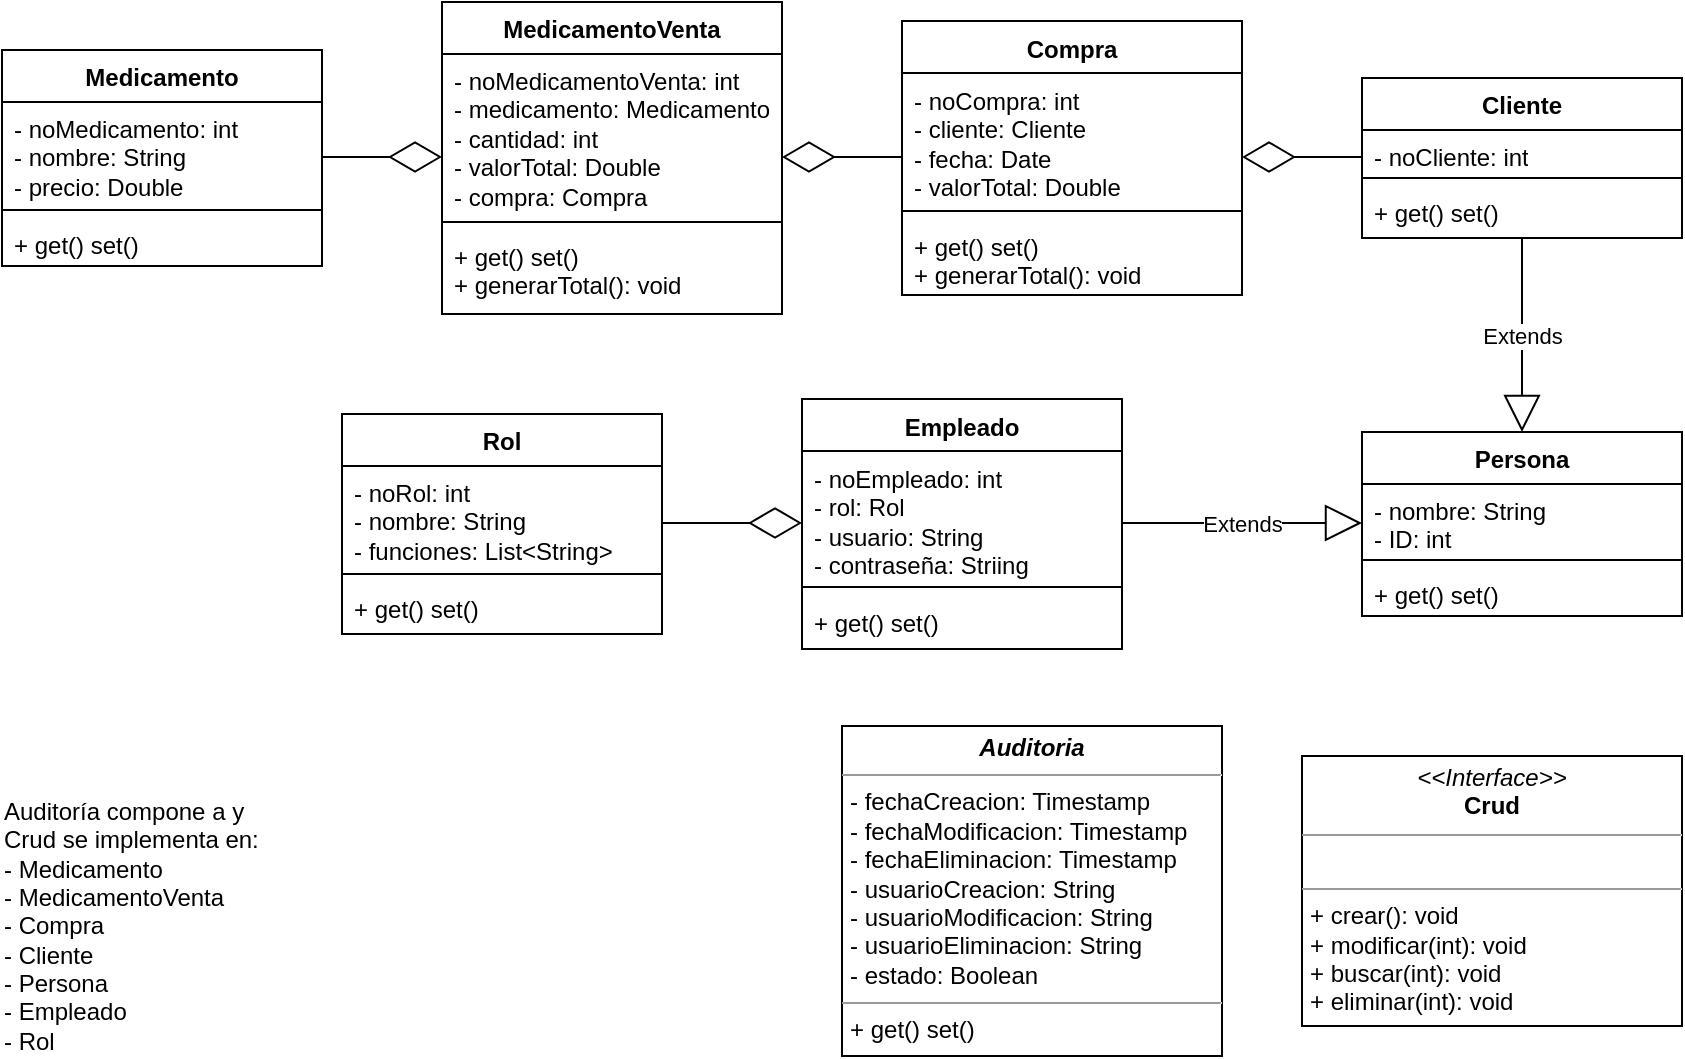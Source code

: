 <mxfile version="22.1.0" type="device">
  <diagram name="Página-1" id="uBt6Qn4lnvCyDYOWTB-q">
    <mxGraphModel dx="1434" dy="782" grid="1" gridSize="10" guides="1" tooltips="1" connect="1" arrows="1" fold="1" page="1" pageScale="1" pageWidth="1400" pageHeight="1380" math="0" shadow="0">
      <root>
        <mxCell id="0" />
        <mxCell id="1" parent="0" />
        <mxCell id="QcifooxZ35wezrvfAt-r-1" value="&lt;p style=&quot;margin:0px;margin-top:4px;text-align:center;&quot;&gt;&lt;b&gt;&lt;i&gt;Auditoria&lt;/i&gt;&lt;/b&gt;&lt;/p&gt;&lt;hr size=&quot;1&quot;&gt;&lt;p style=&quot;margin:0px;margin-left:4px;&quot;&gt;- fechaCreacion: Timestamp&lt;/p&gt;&lt;p style=&quot;margin:0px;margin-left:4px;&quot;&gt;- fechaModificacion: Timestamp&lt;/p&gt;&lt;p style=&quot;margin:0px;margin-left:4px;&quot;&gt;- fechaEliminacion: Timestamp&lt;/p&gt;&lt;p style=&quot;margin:0px;margin-left:4px;&quot;&gt;- usuarioCreacion: String&lt;/p&gt;&lt;p style=&quot;margin:0px;margin-left:4px;&quot;&gt;- usuarioModificacion: String&lt;/p&gt;&lt;p style=&quot;margin:0px;margin-left:4px;&quot;&gt;- usuarioEliminacion: String&lt;/p&gt;&lt;p style=&quot;margin:0px;margin-left:4px;&quot;&gt;- estado: Boolean&lt;/p&gt;&lt;hr size=&quot;1&quot;&gt;&lt;p style=&quot;margin:0px;margin-left:4px;&quot;&gt;+ get() set()&lt;/p&gt;" style="verticalAlign=top;align=left;overflow=fill;fontSize=12;fontFamily=Helvetica;html=1;whiteSpace=wrap;" parent="1" vertex="1">
          <mxGeometry x="500" y="520" width="190" height="165" as="geometry" />
        </mxCell>
        <mxCell id="QcifooxZ35wezrvfAt-r-6" value="Medicamento" style="swimlane;fontStyle=1;align=center;verticalAlign=top;childLayout=stackLayout;horizontal=1;startSize=26;horizontalStack=0;resizeParent=1;resizeParentMax=0;resizeLast=0;collapsible=1;marginBottom=0;whiteSpace=wrap;html=1;" parent="1" vertex="1">
          <mxGeometry x="80" y="182" width="160" height="108" as="geometry" />
        </mxCell>
        <mxCell id="QcifooxZ35wezrvfAt-r-7" value="- noMedicamento: int&lt;br&gt;- nombre: String&lt;br&gt;- precio: Double" style="text;strokeColor=none;fillColor=none;align=left;verticalAlign=top;spacingLeft=4;spacingRight=4;overflow=hidden;rotatable=0;points=[[0,0.5],[1,0.5]];portConstraint=eastwest;whiteSpace=wrap;html=1;" parent="QcifooxZ35wezrvfAt-r-6" vertex="1">
          <mxGeometry y="26" width="160" height="50" as="geometry" />
        </mxCell>
        <mxCell id="QcifooxZ35wezrvfAt-r-8" value="" style="line;strokeWidth=1;fillColor=none;align=left;verticalAlign=middle;spacingTop=-1;spacingLeft=3;spacingRight=3;rotatable=0;labelPosition=right;points=[];portConstraint=eastwest;strokeColor=inherit;" parent="QcifooxZ35wezrvfAt-r-6" vertex="1">
          <mxGeometry y="76" width="160" height="8" as="geometry" />
        </mxCell>
        <mxCell id="QcifooxZ35wezrvfAt-r-9" value="+ get() set()" style="text;strokeColor=none;fillColor=none;align=left;verticalAlign=top;spacingLeft=4;spacingRight=4;overflow=hidden;rotatable=0;points=[[0,0.5],[1,0.5]];portConstraint=eastwest;whiteSpace=wrap;html=1;" parent="QcifooxZ35wezrvfAt-r-6" vertex="1">
          <mxGeometry y="84" width="160" height="24" as="geometry" />
        </mxCell>
        <mxCell id="QcifooxZ35wezrvfAt-r-10" value="MedicamentoVenta" style="swimlane;fontStyle=1;align=center;verticalAlign=top;childLayout=stackLayout;horizontal=1;startSize=26;horizontalStack=0;resizeParent=1;resizeParentMax=0;resizeLast=0;collapsible=1;marginBottom=0;whiteSpace=wrap;html=1;" parent="1" vertex="1">
          <mxGeometry x="300" y="158" width="170" height="156" as="geometry" />
        </mxCell>
        <mxCell id="QcifooxZ35wezrvfAt-r-11" value="- noMedicamentoVenta: int&lt;br&gt;- medicamento: Medicamento&lt;br&gt;- cantidad: int&lt;br&gt;- valorTotal: Double&lt;br&gt;- compra: Compra" style="text;strokeColor=none;fillColor=none;align=left;verticalAlign=top;spacingLeft=4;spacingRight=4;overflow=hidden;rotatable=0;points=[[0,0.5],[1,0.5]];portConstraint=eastwest;whiteSpace=wrap;html=1;" parent="QcifooxZ35wezrvfAt-r-10" vertex="1">
          <mxGeometry y="26" width="170" height="80" as="geometry" />
        </mxCell>
        <mxCell id="QcifooxZ35wezrvfAt-r-12" value="" style="line;strokeWidth=1;fillColor=none;align=left;verticalAlign=middle;spacingTop=-1;spacingLeft=3;spacingRight=3;rotatable=0;labelPosition=right;points=[];portConstraint=eastwest;strokeColor=inherit;" parent="QcifooxZ35wezrvfAt-r-10" vertex="1">
          <mxGeometry y="106" width="170" height="8" as="geometry" />
        </mxCell>
        <mxCell id="QcifooxZ35wezrvfAt-r-13" value="+ get() set()&lt;br&gt;+ generarTotal(): void" style="text;strokeColor=none;fillColor=none;align=left;verticalAlign=top;spacingLeft=4;spacingRight=4;overflow=hidden;rotatable=0;points=[[0,0.5],[1,0.5]];portConstraint=eastwest;whiteSpace=wrap;html=1;" parent="QcifooxZ35wezrvfAt-r-10" vertex="1">
          <mxGeometry y="114" width="170" height="42" as="geometry" />
        </mxCell>
        <mxCell id="QcifooxZ35wezrvfAt-r-14" value="Compra" style="swimlane;fontStyle=1;align=center;verticalAlign=top;childLayout=stackLayout;horizontal=1;startSize=26;horizontalStack=0;resizeParent=1;resizeParentMax=0;resizeLast=0;collapsible=1;marginBottom=0;whiteSpace=wrap;html=1;" parent="1" vertex="1">
          <mxGeometry x="530" y="167.5" width="170" height="137" as="geometry" />
        </mxCell>
        <mxCell id="QcifooxZ35wezrvfAt-r-15" value="- noCompra: int&lt;br&gt;- cliente: Cliente&lt;br&gt;- fecha: Date&lt;br&gt;- valorTotal: Double" style="text;strokeColor=none;fillColor=none;align=left;verticalAlign=top;spacingLeft=4;spacingRight=4;overflow=hidden;rotatable=0;points=[[0,0.5],[1,0.5]];portConstraint=eastwest;whiteSpace=wrap;html=1;" parent="QcifooxZ35wezrvfAt-r-14" vertex="1">
          <mxGeometry y="26" width="170" height="65" as="geometry" />
        </mxCell>
        <mxCell id="QcifooxZ35wezrvfAt-r-16" value="" style="line;strokeWidth=1;fillColor=none;align=left;verticalAlign=middle;spacingTop=-1;spacingLeft=3;spacingRight=3;rotatable=0;labelPosition=right;points=[];portConstraint=eastwest;strokeColor=inherit;" parent="QcifooxZ35wezrvfAt-r-14" vertex="1">
          <mxGeometry y="91" width="170" height="8" as="geometry" />
        </mxCell>
        <mxCell id="QcifooxZ35wezrvfAt-r-17" value="+ get() set()&lt;br&gt;+ generarTotal(): void" style="text;strokeColor=none;fillColor=none;align=left;verticalAlign=top;spacingLeft=4;spacingRight=4;overflow=hidden;rotatable=0;points=[[0,0.5],[1,0.5]];portConstraint=eastwest;whiteSpace=wrap;html=1;" parent="QcifooxZ35wezrvfAt-r-14" vertex="1">
          <mxGeometry y="99" width="170" height="38" as="geometry" />
        </mxCell>
        <mxCell id="QcifooxZ35wezrvfAt-r-18" value="Persona" style="swimlane;fontStyle=1;align=center;verticalAlign=top;childLayout=stackLayout;horizontal=1;startSize=26;horizontalStack=0;resizeParent=1;resizeParentMax=0;resizeLast=0;collapsible=1;marginBottom=0;whiteSpace=wrap;html=1;" parent="1" vertex="1">
          <mxGeometry x="760" y="373" width="160" height="92" as="geometry" />
        </mxCell>
        <mxCell id="QcifooxZ35wezrvfAt-r-19" value="- nombre: String&lt;br&gt;- ID: int" style="text;strokeColor=none;fillColor=none;align=left;verticalAlign=top;spacingLeft=4;spacingRight=4;overflow=hidden;rotatable=0;points=[[0,0.5],[1,0.5]];portConstraint=eastwest;whiteSpace=wrap;html=1;" parent="QcifooxZ35wezrvfAt-r-18" vertex="1">
          <mxGeometry y="26" width="160" height="34" as="geometry" />
        </mxCell>
        <mxCell id="QcifooxZ35wezrvfAt-r-20" value="" style="line;strokeWidth=1;fillColor=none;align=left;verticalAlign=middle;spacingTop=-1;spacingLeft=3;spacingRight=3;rotatable=0;labelPosition=right;points=[];portConstraint=eastwest;strokeColor=inherit;" parent="QcifooxZ35wezrvfAt-r-18" vertex="1">
          <mxGeometry y="60" width="160" height="8" as="geometry" />
        </mxCell>
        <mxCell id="QcifooxZ35wezrvfAt-r-21" value="+ get() set()" style="text;strokeColor=none;fillColor=none;align=left;verticalAlign=top;spacingLeft=4;spacingRight=4;overflow=hidden;rotatable=0;points=[[0,0.5],[1,0.5]];portConstraint=eastwest;whiteSpace=wrap;html=1;" parent="QcifooxZ35wezrvfAt-r-18" vertex="1">
          <mxGeometry y="68" width="160" height="24" as="geometry" />
        </mxCell>
        <mxCell id="QcifooxZ35wezrvfAt-r-22" value="Cliente" style="swimlane;fontStyle=1;align=center;verticalAlign=top;childLayout=stackLayout;horizontal=1;startSize=26;horizontalStack=0;resizeParent=1;resizeParentMax=0;resizeLast=0;collapsible=1;marginBottom=0;whiteSpace=wrap;html=1;" parent="1" vertex="1">
          <mxGeometry x="760" y="196" width="160" height="80" as="geometry" />
        </mxCell>
        <mxCell id="QcifooxZ35wezrvfAt-r-23" value="- noCliente: int" style="text;strokeColor=none;fillColor=none;align=left;verticalAlign=top;spacingLeft=4;spacingRight=4;overflow=hidden;rotatable=0;points=[[0,0.5],[1,0.5]];portConstraint=eastwest;whiteSpace=wrap;html=1;" parent="QcifooxZ35wezrvfAt-r-22" vertex="1">
          <mxGeometry y="26" width="160" height="20" as="geometry" />
        </mxCell>
        <mxCell id="QcifooxZ35wezrvfAt-r-24" value="" style="line;strokeWidth=1;fillColor=none;align=left;verticalAlign=middle;spacingTop=-1;spacingLeft=3;spacingRight=3;rotatable=0;labelPosition=right;points=[];portConstraint=eastwest;strokeColor=inherit;" parent="QcifooxZ35wezrvfAt-r-22" vertex="1">
          <mxGeometry y="46" width="160" height="8" as="geometry" />
        </mxCell>
        <mxCell id="QcifooxZ35wezrvfAt-r-25" value="+ get() set()" style="text;strokeColor=none;fillColor=none;align=left;verticalAlign=top;spacingLeft=4;spacingRight=4;overflow=hidden;rotatable=0;points=[[0,0.5],[1,0.5]];portConstraint=eastwest;whiteSpace=wrap;html=1;" parent="QcifooxZ35wezrvfAt-r-22" vertex="1">
          <mxGeometry y="54" width="160" height="26" as="geometry" />
        </mxCell>
        <mxCell id="QcifooxZ35wezrvfAt-r-26" value="Empleado" style="swimlane;fontStyle=1;align=center;verticalAlign=top;childLayout=stackLayout;horizontal=1;startSize=26;horizontalStack=0;resizeParent=1;resizeParentMax=0;resizeLast=0;collapsible=1;marginBottom=0;whiteSpace=wrap;html=1;" parent="1" vertex="1">
          <mxGeometry x="480" y="356.5" width="160" height="125" as="geometry" />
        </mxCell>
        <mxCell id="QcifooxZ35wezrvfAt-r-27" value="- noEmpleado: int&lt;br&gt;- rol: Rol&lt;br&gt;- usuario: String&lt;br&gt;- contraseña: Striing" style="text;strokeColor=none;fillColor=none;align=left;verticalAlign=top;spacingLeft=4;spacingRight=4;overflow=hidden;rotatable=0;points=[[0,0.5],[1,0.5]];portConstraint=eastwest;whiteSpace=wrap;html=1;" parent="QcifooxZ35wezrvfAt-r-26" vertex="1">
          <mxGeometry y="26" width="160" height="64" as="geometry" />
        </mxCell>
        <mxCell id="QcifooxZ35wezrvfAt-r-28" value="" style="line;strokeWidth=1;fillColor=none;align=left;verticalAlign=middle;spacingTop=-1;spacingLeft=3;spacingRight=3;rotatable=0;labelPosition=right;points=[];portConstraint=eastwest;strokeColor=inherit;" parent="QcifooxZ35wezrvfAt-r-26" vertex="1">
          <mxGeometry y="90" width="160" height="8" as="geometry" />
        </mxCell>
        <mxCell id="QcifooxZ35wezrvfAt-r-29" value="+ get() set()" style="text;strokeColor=none;fillColor=none;align=left;verticalAlign=top;spacingLeft=4;spacingRight=4;overflow=hidden;rotatable=0;points=[[0,0.5],[1,0.5]];portConstraint=eastwest;whiteSpace=wrap;html=1;" parent="QcifooxZ35wezrvfAt-r-26" vertex="1">
          <mxGeometry y="98" width="160" height="27" as="geometry" />
        </mxCell>
        <mxCell id="QcifooxZ35wezrvfAt-r-30" value="Rol" style="swimlane;fontStyle=1;align=center;verticalAlign=top;childLayout=stackLayout;horizontal=1;startSize=26;horizontalStack=0;resizeParent=1;resizeParentMax=0;resizeLast=0;collapsible=1;marginBottom=0;whiteSpace=wrap;html=1;" parent="1" vertex="1">
          <mxGeometry x="250" y="364" width="160" height="110" as="geometry" />
        </mxCell>
        <mxCell id="QcifooxZ35wezrvfAt-r-31" value="- noRol: int&lt;br&gt;- nombre: String&lt;br&gt;- funciones: List&amp;lt;String&amp;gt;" style="text;strokeColor=none;fillColor=none;align=left;verticalAlign=top;spacingLeft=4;spacingRight=4;overflow=hidden;rotatable=0;points=[[0,0.5],[1,0.5]];portConstraint=eastwest;whiteSpace=wrap;html=1;" parent="QcifooxZ35wezrvfAt-r-30" vertex="1">
          <mxGeometry y="26" width="160" height="50" as="geometry" />
        </mxCell>
        <mxCell id="QcifooxZ35wezrvfAt-r-32" value="" style="line;strokeWidth=1;fillColor=none;align=left;verticalAlign=middle;spacingTop=-1;spacingLeft=3;spacingRight=3;rotatable=0;labelPosition=right;points=[];portConstraint=eastwest;strokeColor=inherit;" parent="QcifooxZ35wezrvfAt-r-30" vertex="1">
          <mxGeometry y="76" width="160" height="8" as="geometry" />
        </mxCell>
        <mxCell id="QcifooxZ35wezrvfAt-r-33" value="+ get() set()" style="text;strokeColor=none;fillColor=none;align=left;verticalAlign=top;spacingLeft=4;spacingRight=4;overflow=hidden;rotatable=0;points=[[0,0.5],[1,0.5]];portConstraint=eastwest;whiteSpace=wrap;html=1;" parent="QcifooxZ35wezrvfAt-r-30" vertex="1">
          <mxGeometry y="84" width="160" height="26" as="geometry" />
        </mxCell>
        <mxCell id="QcifooxZ35wezrvfAt-r-34" value="&lt;p style=&quot;margin:0px;margin-top:4px;text-align:center;&quot;&gt;&lt;i&gt;&amp;lt;&amp;lt;Interface&amp;gt;&amp;gt;&lt;/i&gt;&lt;br&gt;&lt;b&gt;Crud&lt;/b&gt;&lt;/p&gt;&lt;hr size=&quot;1&quot;&gt;&lt;p style=&quot;margin:0px;margin-left:4px;&quot;&gt;&lt;br&gt;&lt;/p&gt;&lt;hr size=&quot;1&quot;&gt;&lt;p style=&quot;margin:0px;margin-left:4px;&quot;&gt;+ crear(): void&lt;br&gt;+ modificar(int): void&lt;/p&gt;&lt;p style=&quot;margin:0px;margin-left:4px;&quot;&gt;+ buscar(int): void&lt;/p&gt;&lt;p style=&quot;margin:0px;margin-left:4px;&quot;&gt;+ eliminar(int): void&lt;/p&gt;" style="verticalAlign=top;align=left;overflow=fill;fontSize=12;fontFamily=Helvetica;html=1;whiteSpace=wrap;" parent="1" vertex="1">
          <mxGeometry x="730" y="535" width="190" height="135" as="geometry" />
        </mxCell>
        <mxCell id="QcifooxZ35wezrvfAt-r-46" value="Extends" style="endArrow=block;endSize=16;endFill=0;html=1;rounded=0;exitX=1;exitY=0.5;exitDx=0;exitDy=0;" parent="1" edge="1">
          <mxGeometry width="160" relative="1" as="geometry">
            <mxPoint x="640" y="418.5" as="sourcePoint" />
            <mxPoint x="760" y="418.5" as="targetPoint" />
          </mxGeometry>
        </mxCell>
        <mxCell id="QcifooxZ35wezrvfAt-r-47" value="Extends" style="endArrow=block;endSize=16;endFill=0;html=1;rounded=0;entryX=0.5;entryY=0;entryDx=0;entryDy=0;exitX=0.5;exitY=1;exitDx=0;exitDy=0;exitPerimeter=0;" parent="1" source="QcifooxZ35wezrvfAt-r-25" target="QcifooxZ35wezrvfAt-r-18" edge="1">
          <mxGeometry width="160" relative="1" as="geometry">
            <mxPoint x="1120" y="297" as="sourcePoint" />
            <mxPoint x="1120" y="370" as="targetPoint" />
          </mxGeometry>
        </mxCell>
        <mxCell id="QcifooxZ35wezrvfAt-r-48" value="" style="endArrow=diamondThin;endFill=0;endSize=24;html=1;rounded=0;exitX=0;exitY=0.5;exitDx=0;exitDy=0;" parent="1" edge="1">
          <mxGeometry width="160" relative="1" as="geometry">
            <mxPoint x="760" y="235.5" as="sourcePoint" />
            <mxPoint x="700" y="235.5" as="targetPoint" />
          </mxGeometry>
        </mxCell>
        <mxCell id="QcifooxZ35wezrvfAt-r-50" value="" style="endArrow=diamondThin;endFill=0;endSize=24;html=1;rounded=0;exitX=0;exitY=0.5;exitDx=0;exitDy=0;" parent="1" edge="1">
          <mxGeometry width="160" relative="1" as="geometry">
            <mxPoint x="240" y="235.5" as="sourcePoint" />
            <mxPoint x="300" y="235.5" as="targetPoint" />
          </mxGeometry>
        </mxCell>
        <mxCell id="QcifooxZ35wezrvfAt-r-52" value="" style="endArrow=diamondThin;endFill=0;endSize=24;html=1;rounded=0;exitX=1;exitY=0.5;exitDx=0;exitDy=0;entryX=0;entryY=0.5;entryDx=0;entryDy=0;" parent="1" edge="1">
          <mxGeometry width="160" relative="1" as="geometry">
            <mxPoint x="410" y="418.5" as="sourcePoint" />
            <mxPoint x="480" y="418.5" as="targetPoint" />
          </mxGeometry>
        </mxCell>
        <mxCell id="QaDRa6-xhE1n2NMoucVP-2" value="&lt;div style=&quot;text-align: left;&quot;&gt;&lt;span style=&quot;background-color: initial;&quot;&gt;Auditoría compone a y Crud se implementa en:&lt;/span&gt;&lt;/div&gt;&lt;div style=&quot;text-align: left;&quot;&gt;- Medicamento&lt;/div&gt;&lt;div style=&quot;text-align: left;&quot;&gt;- MedicamentoVenta&lt;/div&gt;&lt;div style=&quot;text-align: left;&quot;&gt;- Compra&lt;/div&gt;&lt;div style=&quot;text-align: left;&quot;&gt;- Cliente&lt;/div&gt;&lt;div style=&quot;text-align: left;&quot;&gt;- Persona&lt;/div&gt;&lt;div style=&quot;text-align: left;&quot;&gt;- Empleado&lt;/div&gt;&lt;div style=&quot;text-align: left;&quot;&gt;- Rol&lt;/div&gt;" style="text;html=1;strokeColor=none;fillColor=none;align=center;verticalAlign=middle;whiteSpace=wrap;rounded=0;" parent="1" vertex="1">
          <mxGeometry x="80" y="555" width="130" height="130" as="geometry" />
        </mxCell>
        <mxCell id="QaDRa6-xhE1n2NMoucVP-3" value="" style="endArrow=diamondThin;endFill=0;endSize=24;html=1;rounded=0;exitX=0;exitY=0.5;exitDx=0;exitDy=0;entryX=1;entryY=0.5;entryDx=0;entryDy=0;" parent="1" edge="1">
          <mxGeometry width="160" relative="1" as="geometry">
            <mxPoint x="530" y="235.5" as="sourcePoint" />
            <mxPoint x="470" y="235.5" as="targetPoint" />
          </mxGeometry>
        </mxCell>
      </root>
    </mxGraphModel>
  </diagram>
</mxfile>
